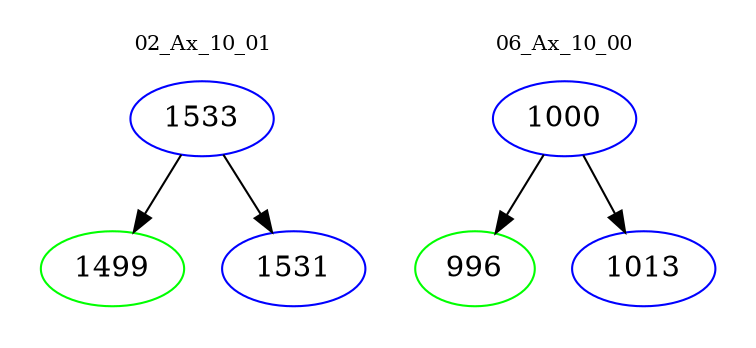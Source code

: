digraph{
subgraph cluster_0 {
color = white
label = "02_Ax_10_01";
fontsize=10;
T0_1533 [label="1533", color="blue"]
T0_1533 -> T0_1499 [color="black"]
T0_1499 [label="1499", color="green"]
T0_1533 -> T0_1531 [color="black"]
T0_1531 [label="1531", color="blue"]
}
subgraph cluster_1 {
color = white
label = "06_Ax_10_00";
fontsize=10;
T1_1000 [label="1000", color="blue"]
T1_1000 -> T1_996 [color="black"]
T1_996 [label="996", color="green"]
T1_1000 -> T1_1013 [color="black"]
T1_1013 [label="1013", color="blue"]
}
}
